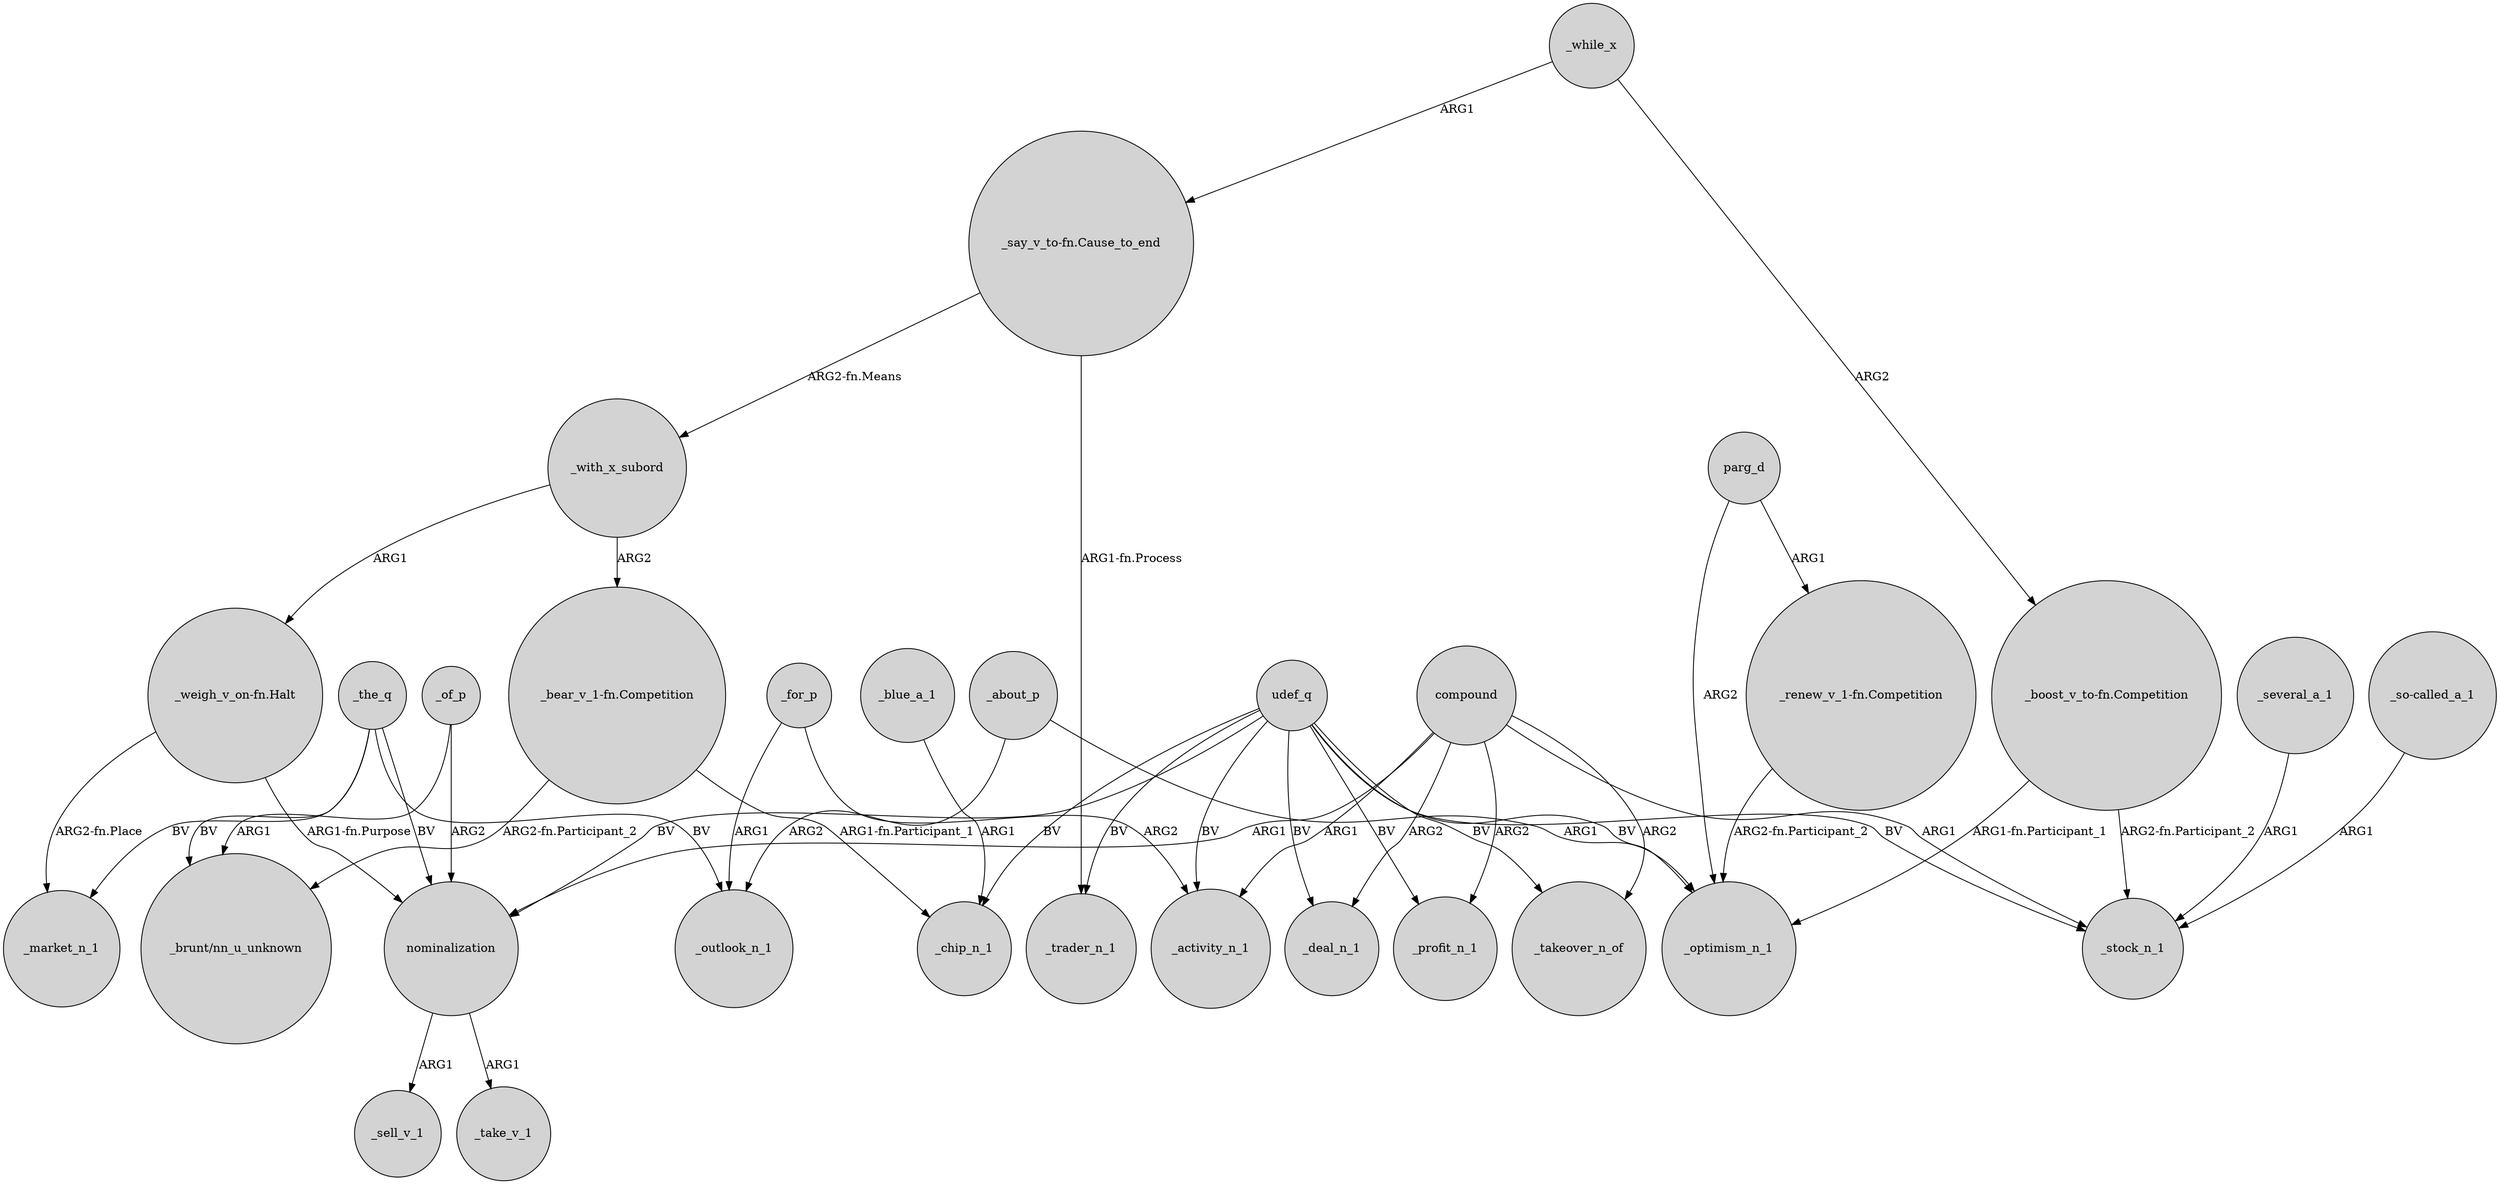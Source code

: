 digraph {
	node [shape=circle style=filled]
	_for_p -> _activity_n_1 [label=ARG2]
	"_say_v_to-fn.Cause_to_end" -> _trader_n_1 [label="ARG1-fn.Process"]
	_the_q -> nominalization [label=BV]
	parg_d -> "_renew_v_1-fn.Competition" [label=ARG1]
	_of_p -> "_brunt/nn_u_unknown" [label=ARG1]
	_the_q -> _outlook_n_1 [label=BV]
	parg_d -> _optimism_n_1 [label=ARG2]
	"_boost_v_to-fn.Competition" -> _stock_n_1 [label="ARG2-fn.Participant_2"]
	_while_x -> "_say_v_to-fn.Cause_to_end" [label=ARG1]
	compound -> _deal_n_1 [label=ARG2]
	"_weigh_v_on-fn.Halt" -> nominalization [label="ARG1-fn.Purpose"]
	udef_q -> nominalization [label=BV]
	_about_p -> _optimism_n_1 [label=ARG1]
	udef_q -> _profit_n_1 [label=BV]
	"_bear_v_1-fn.Competition" -> _chip_n_1 [label="ARG1-fn.Participant_1"]
	"_boost_v_to-fn.Competition" -> _optimism_n_1 [label="ARG1-fn.Participant_1"]
	_the_q -> _market_n_1 [label=BV]
	_several_a_1 -> _stock_n_1 [label=ARG1]
	compound -> _stock_n_1 [label=ARG1]
	_of_p -> nominalization [label=ARG2]
	compound -> nominalization [label=ARG1]
	udef_q -> _takeover_n_of [label=BV]
	udef_q -> _trader_n_1 [label=BV]
	udef_q -> _stock_n_1 [label=BV]
	_blue_a_1 -> _chip_n_1 [label=ARG1]
	compound -> _profit_n_1 [label=ARG2]
	_the_q -> "_brunt/nn_u_unknown" [label=BV]
	"_bear_v_1-fn.Competition" -> "_brunt/nn_u_unknown" [label="ARG2-fn.Participant_2"]
	_with_x_subord -> "_weigh_v_on-fn.Halt" [label=ARG1]
	"_weigh_v_on-fn.Halt" -> _market_n_1 [label="ARG2-fn.Place"]
	"_renew_v_1-fn.Competition" -> _optimism_n_1 [label="ARG2-fn.Participant_2"]
	udef_q -> _deal_n_1 [label=BV]
	"_say_v_to-fn.Cause_to_end" -> _with_x_subord [label="ARG2-fn.Means"]
	_with_x_subord -> "_bear_v_1-fn.Competition" [label=ARG2]
	udef_q -> _optimism_n_1 [label=BV]
	nominalization -> _sell_v_1 [label=ARG1]
	_about_p -> _outlook_n_1 [label=ARG2]
	nominalization -> _take_v_1 [label=ARG1]
	udef_q -> _chip_n_1 [label=BV]
	_for_p -> _outlook_n_1 [label=ARG1]
	compound -> _takeover_n_of [label=ARG2]
	"_so-called_a_1" -> _stock_n_1 [label=ARG1]
	udef_q -> _activity_n_1 [label=BV]
	_while_x -> "_boost_v_to-fn.Competition" [label=ARG2]
	compound -> _activity_n_1 [label=ARG1]
}
